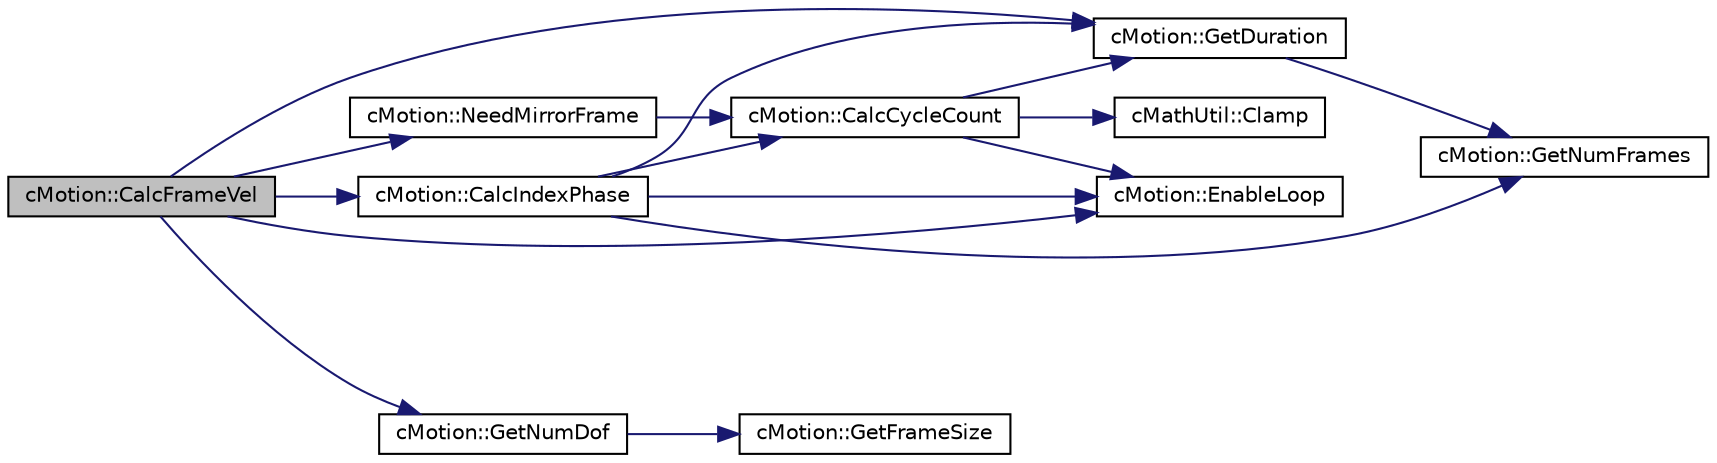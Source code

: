 digraph "cMotion::CalcFrameVel"
{
 // LATEX_PDF_SIZE
  edge [fontname="Helvetica",fontsize="10",labelfontname="Helvetica",labelfontsize="10"];
  node [fontname="Helvetica",fontsize="10",shape=record];
  rankdir="LR";
  Node1 [label="cMotion::CalcFrameVel",height=0.2,width=0.4,color="black", fillcolor="grey75", style="filled", fontcolor="black",tooltip=" "];
  Node1 -> Node2 [color="midnightblue",fontsize="10",style="solid",fontname="Helvetica"];
  Node2 [label="cMotion::CalcIndexPhase",height=0.2,width=0.4,color="black", fillcolor="white", style="filled",URL="$classc_motion.html#a7e223e1c81926e39829db34262342518",tooltip=" "];
  Node2 -> Node3 [color="midnightblue",fontsize="10",style="solid",fontname="Helvetica"];
  Node3 [label="cMotion::CalcCycleCount",height=0.2,width=0.4,color="black", fillcolor="white", style="filled",URL="$classc_motion.html#a3795af3d768cc3d286a39ee62d4d7282",tooltip=" "];
  Node3 -> Node4 [color="midnightblue",fontsize="10",style="solid",fontname="Helvetica"];
  Node4 [label="cMathUtil::Clamp",height=0.2,width=0.4,color="black", fillcolor="white", style="filled",URL="$classc_math_util.html#ac7702e2a05013616d11f03619d9b4f1e",tooltip=" "];
  Node3 -> Node5 [color="midnightblue",fontsize="10",style="solid",fontname="Helvetica"];
  Node5 [label="cMotion::EnableLoop",height=0.2,width=0.4,color="black", fillcolor="white", style="filled",URL="$classc_motion.html#a427c2d0b70030053d9561f45738e2d8b",tooltip=" "];
  Node3 -> Node6 [color="midnightblue",fontsize="10",style="solid",fontname="Helvetica"];
  Node6 [label="cMotion::GetDuration",height=0.2,width=0.4,color="black", fillcolor="white", style="filled",URL="$classc_motion.html#a0641ee0c15a582e31828d855a2f3f82e",tooltip=" "];
  Node6 -> Node7 [color="midnightblue",fontsize="10",style="solid",fontname="Helvetica"];
  Node7 [label="cMotion::GetNumFrames",height=0.2,width=0.4,color="black", fillcolor="white", style="filled",URL="$classc_motion.html#a345ad7c6fab23c99b0d121763b0a8c10",tooltip=" "];
  Node2 -> Node5 [color="midnightblue",fontsize="10",style="solid",fontname="Helvetica"];
  Node2 -> Node6 [color="midnightblue",fontsize="10",style="solid",fontname="Helvetica"];
  Node2 -> Node7 [color="midnightblue",fontsize="10",style="solid",fontname="Helvetica"];
  Node1 -> Node5 [color="midnightblue",fontsize="10",style="solid",fontname="Helvetica"];
  Node1 -> Node6 [color="midnightblue",fontsize="10",style="solid",fontname="Helvetica"];
  Node1 -> Node8 [color="midnightblue",fontsize="10",style="solid",fontname="Helvetica"];
  Node8 [label="cMotion::GetNumDof",height=0.2,width=0.4,color="black", fillcolor="white", style="filled",URL="$classc_motion.html#ac6e3ccc0f0af480f6d1b78a95a375f03",tooltip=" "];
  Node8 -> Node9 [color="midnightblue",fontsize="10",style="solid",fontname="Helvetica"];
  Node9 [label="cMotion::GetFrameSize",height=0.2,width=0.4,color="black", fillcolor="white", style="filled",URL="$classc_motion.html#ae70cd8ffa5ec5ef8f08f70d2ed7147e8",tooltip=" "];
  Node1 -> Node10 [color="midnightblue",fontsize="10",style="solid",fontname="Helvetica"];
  Node10 [label="cMotion::NeedMirrorFrame",height=0.2,width=0.4,color="black", fillcolor="white", style="filled",URL="$classc_motion.html#a17d2bbf0eb813779ab189590c3ef1959",tooltip=" "];
  Node10 -> Node3 [color="midnightblue",fontsize="10",style="solid",fontname="Helvetica"];
}
